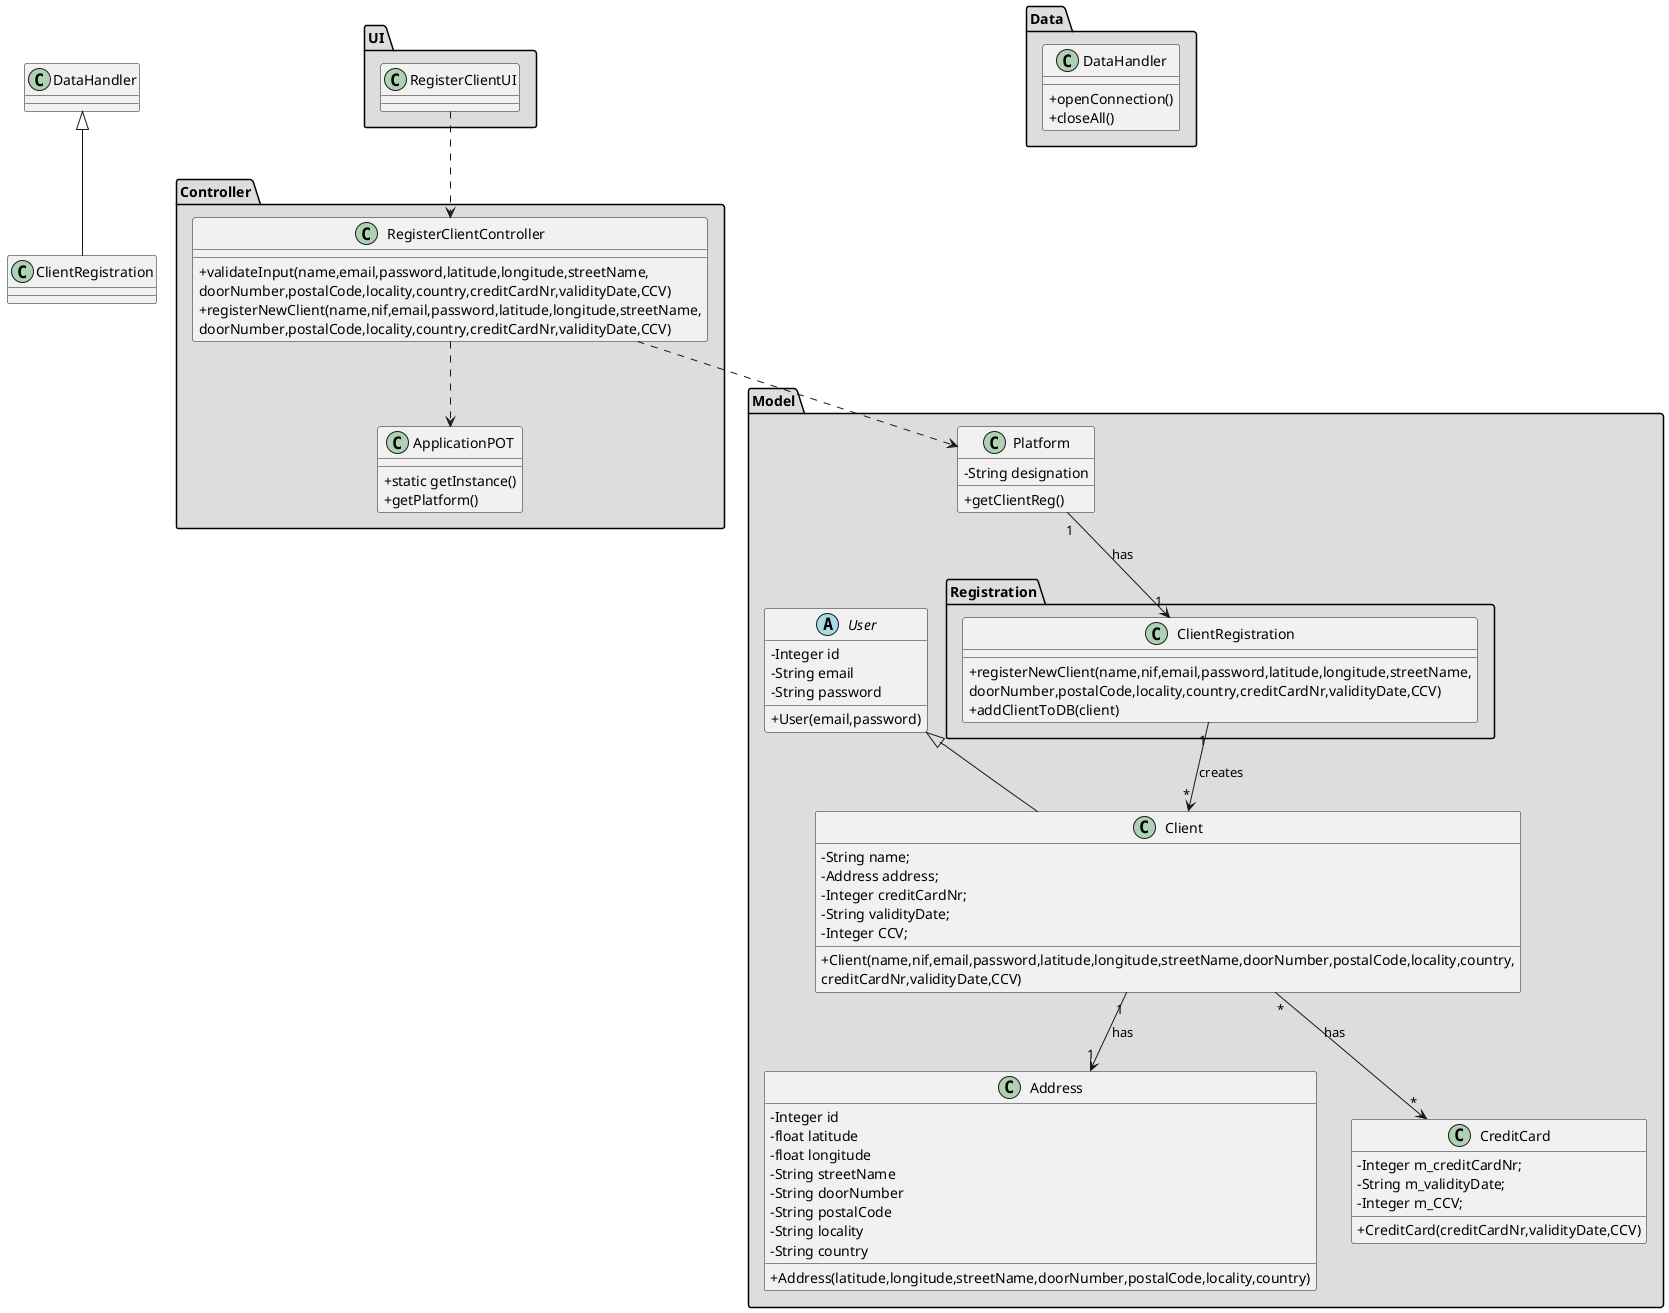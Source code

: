 @startuml
skinparam classAttributeIconSize 0


package "Controller" #DDDDDD {
class ApplicationPOT
{
  +static getInstance()
  +getPlatform()
}
}


package "UI" #DDDDDD {
class RegisterClientUI{

}
}


package "Controller" #DDDDDD {
class RegisterClientController{
+validateInput(name,email,password,latitude,longitude,streetName,\ndoorNumber,postalCode,locality,country,creditCardNr,validityDate,CCV)
+registerNewClient(name,nif,email,password,latitude,longitude,streetName,\ndoorNumber,postalCode,locality,country,creditCardNr,validityDate,CCV)
}
}


package "Model" #DDDDDD {
class Platform {
  -String designation
  +getClientReg()
}
package "Registration" #DDDDDD {
 class ClientRegistration{
 +registerNewClient(name,nif,email,password,latitude,longitude,streetName,\ndoorNumber,postalCode,locality,country,creditCardNr,validityDate,CCV)
 +addClientToDB(client)
 }
 }
}




package "Model" #DDDDDD {
abstract class User{
-Integer id
-String email
-String password
+User(email,password)
}

class Client extends User

class Client{
-String name;
-Address address;
-Integer creditCardNr;
-String validityDate;
-Integer CCV;
+Client(name,nif,email,password,latitude,longitude,streetName,doorNumber,postalCode,locality,country,
                        creditCardNr,validityDate,CCV)
}

class Address{
-Integer id
-float latitude
-float longitude
-String streetName
-String doorNumber
-String postalCode
-String locality
-String country
+Address(latitude,longitude,streetName,doorNumber,postalCode,locality,country)
}

class CreditCard{
-Integer m_creditCardNr;
-String m_validityDate;
-Integer m_CCV;
+CreditCard(creditCardNr,validityDate,CCV)
}

}


package "Data" #DDDDDD {
class DataHandler{
+openConnection()
+closeAll()
}

}


RegisterClientUI ..> RegisterClientController
RegisterClientController ..> Platform
RegisterClientController ..> ApplicationPOT
Platform "1" --> "1" ClientRegistration : has
ClientRegistration "1" --> "*" Client : creates
class ClientRegistration extends DataHandler
Client "1" --> "1" Address : has
Client "*" --> "*" CreditCard : has

@enduml
